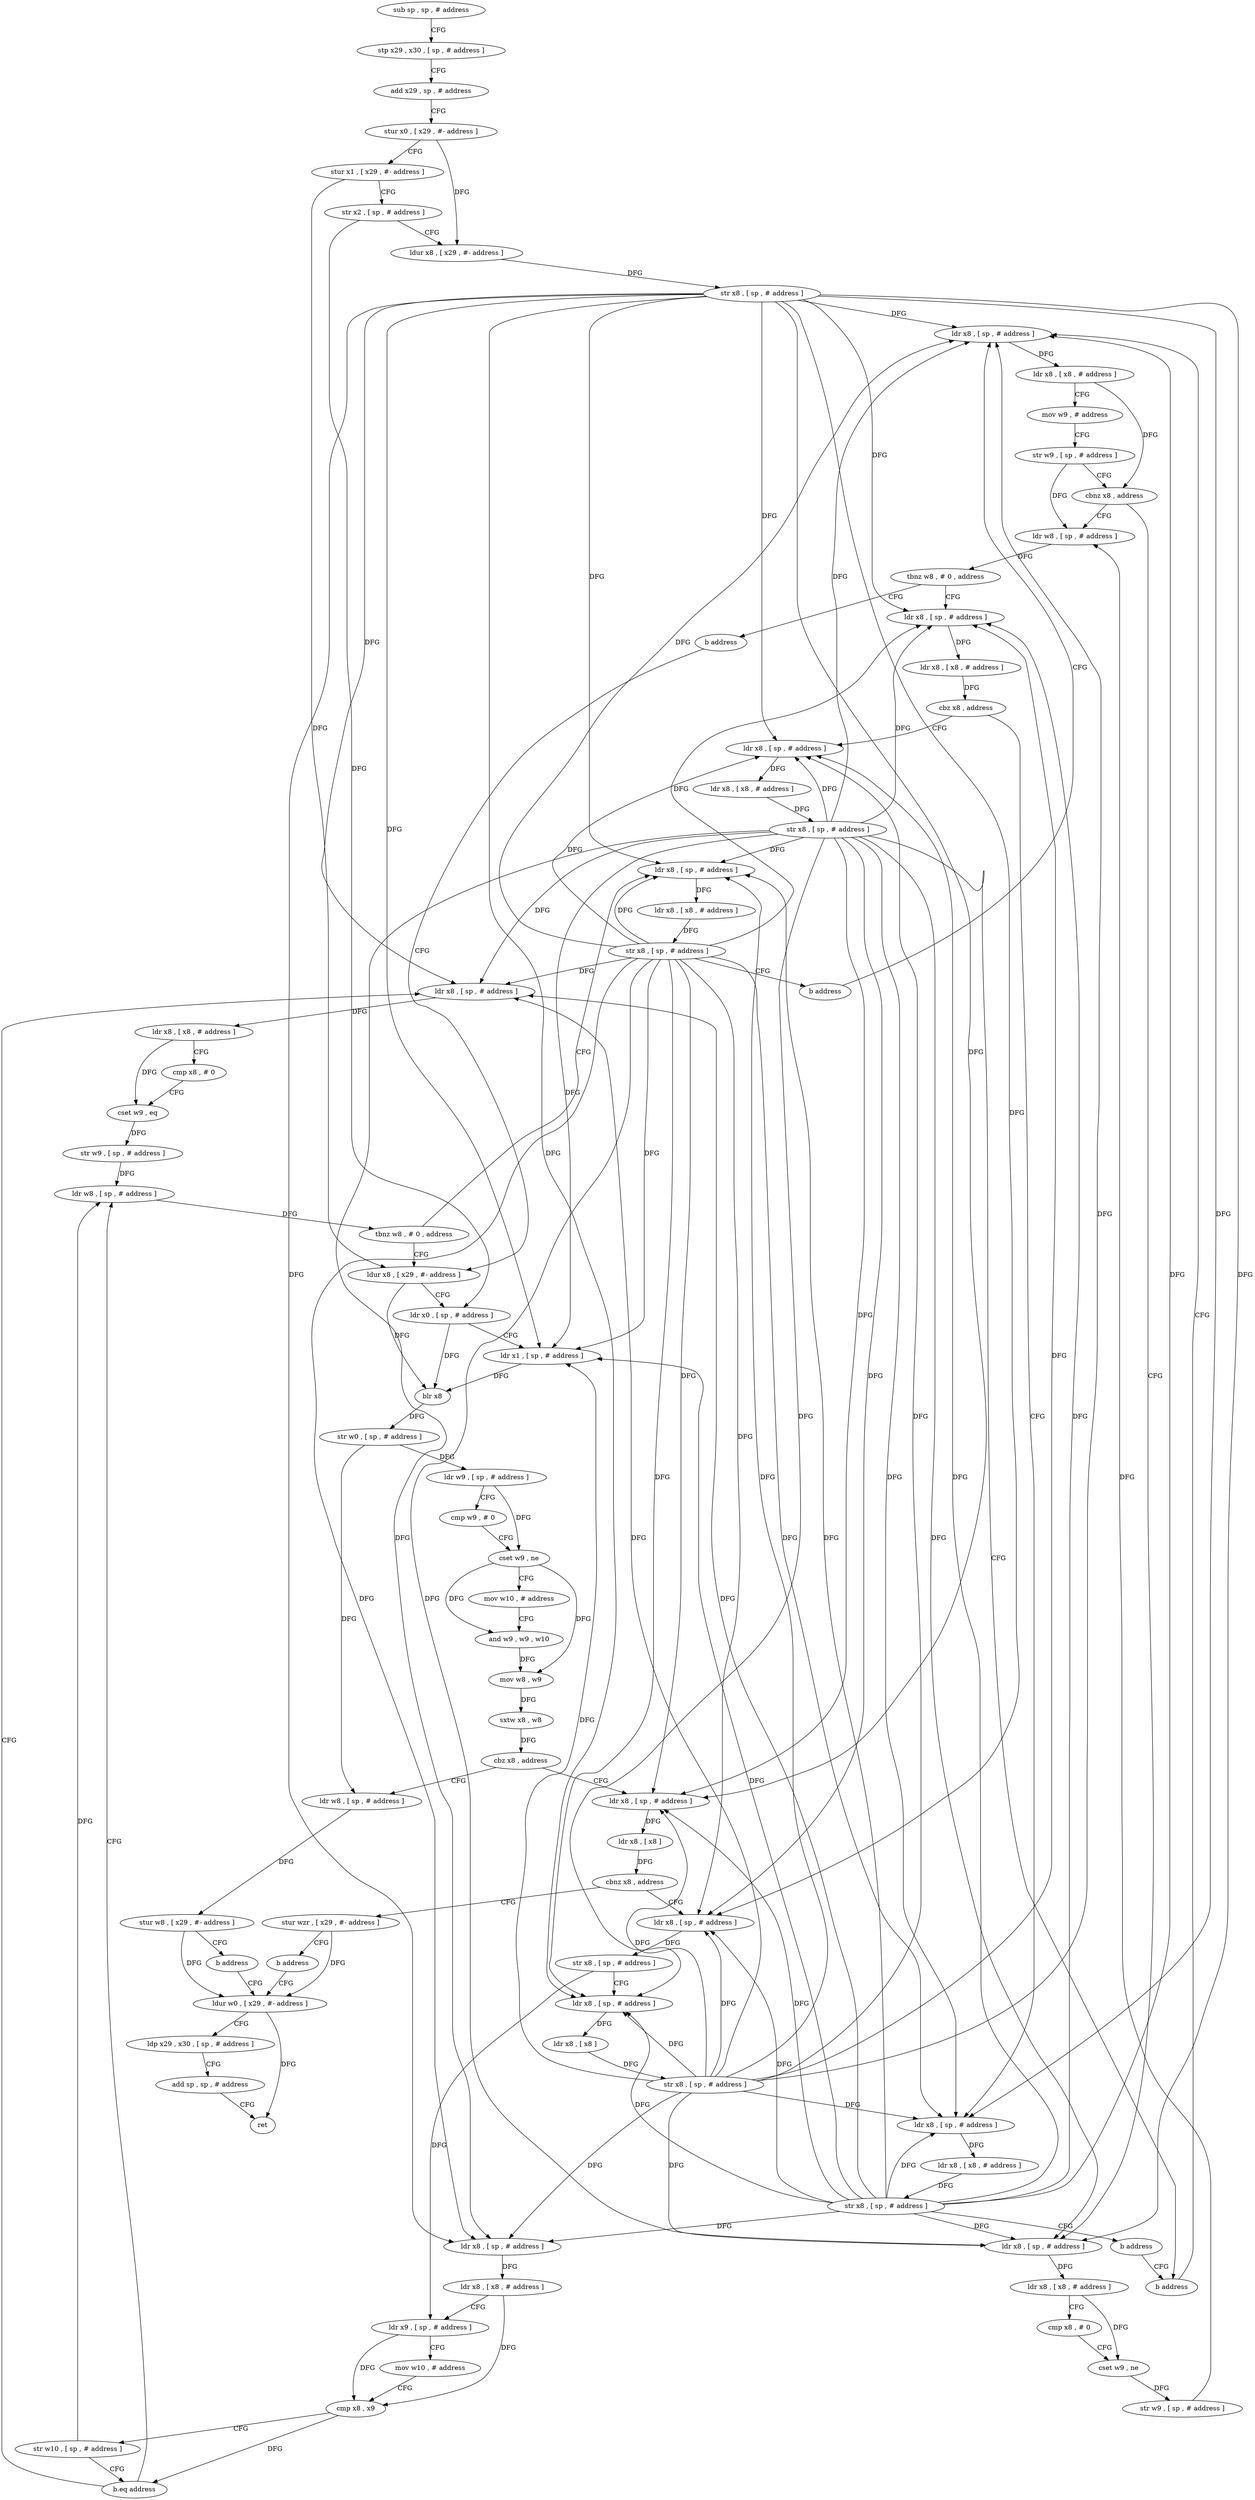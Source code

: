 digraph "func" {
"4252212" [label = "sub sp , sp , # address" ]
"4252216" [label = "stp x29 , x30 , [ sp , # address ]" ]
"4252220" [label = "add x29 , sp , # address" ]
"4252224" [label = "stur x0 , [ x29 , #- address ]" ]
"4252228" [label = "stur x1 , [ x29 , #- address ]" ]
"4252232" [label = "str x2 , [ sp , # address ]" ]
"4252236" [label = "ldur x8 , [ x29 , #- address ]" ]
"4252240" [label = "str x8 , [ sp , # address ]" ]
"4252244" [label = "ldr x8 , [ sp , # address ]" ]
"4252284" [label = "ldr w8 , [ sp , # address ]" ]
"4252288" [label = "tbnz w8 , # 0 , address" ]
"4252296" [label = "ldr x8 , [ sp , # address ]" ]
"4252292" [label = "b address" ]
"4252264" [label = "ldr x8 , [ sp , # address ]" ]
"4252268" [label = "ldr x8 , [ x8 , # address ]" ]
"4252272" [label = "cmp x8 , # 0" ]
"4252276" [label = "cset w9 , ne" ]
"4252280" [label = "str w9 , [ sp , # address ]" ]
"4252300" [label = "ldr x8 , [ x8 , # address ]" ]
"4252304" [label = "cbz x8 , address" ]
"4252324" [label = "ldr x8 , [ sp , # address ]" ]
"4252308" [label = "ldr x8 , [ sp , # address ]" ]
"4252340" [label = "ldur x8 , [ x29 , #- address ]" ]
"4252328" [label = "ldr x8 , [ x8 , # address ]" ]
"4252332" [label = "str x8 , [ sp , # address ]" ]
"4252336" [label = "b address" ]
"4252312" [label = "ldr x8 , [ x8 , # address ]" ]
"4252316" [label = "str x8 , [ sp , # address ]" ]
"4252320" [label = "b address" ]
"4252344" [label = "ldr x0 , [ sp , # address ]" ]
"4252348" [label = "ldr x1 , [ sp , # address ]" ]
"4252352" [label = "blr x8" ]
"4252356" [label = "str w0 , [ sp , # address ]" ]
"4252360" [label = "ldr w9 , [ sp , # address ]" ]
"4252364" [label = "cmp w9 , # 0" ]
"4252368" [label = "cset w9 , ne" ]
"4252372" [label = "mov w10 , # address" ]
"4252376" [label = "and w9 , w9 , w10" ]
"4252380" [label = "mov w8 , w9" ]
"4252384" [label = "sxtw x8 , w8" ]
"4252388" [label = "cbz x8 , address" ]
"4252404" [label = "ldr x8 , [ sp , # address ]" ]
"4252392" [label = "ldr w8 , [ sp , # address ]" ]
"4252248" [label = "ldr x8 , [ x8 , # address ]" ]
"4252252" [label = "mov w9 , # address" ]
"4252256" [label = "str w9 , [ sp , # address ]" ]
"4252260" [label = "cbnz x8 , address" ]
"4252408" [label = "ldr x8 , [ x8 ]" ]
"4252412" [label = "cbnz x8 , address" ]
"4252424" [label = "ldr x8 , [ sp , # address ]" ]
"4252416" [label = "stur wzr , [ x29 , #- address ]" ]
"4252396" [label = "stur w8 , [ x29 , #- address ]" ]
"4252400" [label = "b address" ]
"4252516" [label = "ldur w0 , [ x29 , #- address ]" ]
"4252428" [label = "str x8 , [ sp , # address ]" ]
"4252432" [label = "ldr x8 , [ sp , # address ]" ]
"4252436" [label = "ldr x8 , [ x8 ]" ]
"4252440" [label = "str x8 , [ sp , # address ]" ]
"4252444" [label = "ldr x8 , [ sp , # address ]" ]
"4252448" [label = "ldr x8 , [ x8 , # address ]" ]
"4252452" [label = "ldr x9 , [ sp , # address ]" ]
"4252456" [label = "mov w10 , # address" ]
"4252460" [label = "cmp x8 , x9" ]
"4252464" [label = "str w10 , [ sp , # address ]" ]
"4252468" [label = "b.eq address" ]
"4252492" [label = "ldr w8 , [ sp , # address ]" ]
"4252472" [label = "ldr x8 , [ sp , # address ]" ]
"4252420" [label = "b address" ]
"4252520" [label = "ldp x29 , x30 , [ sp , # address ]" ]
"4252524" [label = "add sp , sp , # address" ]
"4252528" [label = "ret" ]
"4252496" [label = "tbnz w8 , # 0 , address" ]
"4252500" [label = "ldr x8 , [ sp , # address ]" ]
"4252476" [label = "ldr x8 , [ x8 , # address ]" ]
"4252480" [label = "cmp x8 , # 0" ]
"4252484" [label = "cset w9 , eq" ]
"4252488" [label = "str w9 , [ sp , # address ]" ]
"4252504" [label = "ldr x8 , [ x8 , # address ]" ]
"4252508" [label = "str x8 , [ sp , # address ]" ]
"4252512" [label = "b address" ]
"4252212" -> "4252216" [ label = "CFG" ]
"4252216" -> "4252220" [ label = "CFG" ]
"4252220" -> "4252224" [ label = "CFG" ]
"4252224" -> "4252228" [ label = "CFG" ]
"4252224" -> "4252236" [ label = "DFG" ]
"4252228" -> "4252232" [ label = "CFG" ]
"4252228" -> "4252340" [ label = "DFG" ]
"4252232" -> "4252236" [ label = "CFG" ]
"4252232" -> "4252344" [ label = "DFG" ]
"4252236" -> "4252240" [ label = "DFG" ]
"4252240" -> "4252244" [ label = "DFG" ]
"4252240" -> "4252264" [ label = "DFG" ]
"4252240" -> "4252296" [ label = "DFG" ]
"4252240" -> "4252324" [ label = "DFG" ]
"4252240" -> "4252308" [ label = "DFG" ]
"4252240" -> "4252348" [ label = "DFG" ]
"4252240" -> "4252404" [ label = "DFG" ]
"4252240" -> "4252424" [ label = "DFG" ]
"4252240" -> "4252432" [ label = "DFG" ]
"4252240" -> "4252444" [ label = "DFG" ]
"4252240" -> "4252472" [ label = "DFG" ]
"4252240" -> "4252500" [ label = "DFG" ]
"4252244" -> "4252248" [ label = "DFG" ]
"4252284" -> "4252288" [ label = "DFG" ]
"4252288" -> "4252296" [ label = "CFG" ]
"4252288" -> "4252292" [ label = "CFG" ]
"4252296" -> "4252300" [ label = "DFG" ]
"4252292" -> "4252340" [ label = "CFG" ]
"4252264" -> "4252268" [ label = "DFG" ]
"4252268" -> "4252272" [ label = "CFG" ]
"4252268" -> "4252276" [ label = "DFG" ]
"4252272" -> "4252276" [ label = "CFG" ]
"4252276" -> "4252280" [ label = "DFG" ]
"4252280" -> "4252284" [ label = "DFG" ]
"4252300" -> "4252304" [ label = "DFG" ]
"4252304" -> "4252324" [ label = "CFG" ]
"4252304" -> "4252308" [ label = "CFG" ]
"4252324" -> "4252328" [ label = "DFG" ]
"4252308" -> "4252312" [ label = "DFG" ]
"4252340" -> "4252344" [ label = "CFG" ]
"4252340" -> "4252352" [ label = "DFG" ]
"4252328" -> "4252332" [ label = "DFG" ]
"4252332" -> "4252336" [ label = "CFG" ]
"4252332" -> "4252244" [ label = "DFG" ]
"4252332" -> "4252264" [ label = "DFG" ]
"4252332" -> "4252296" [ label = "DFG" ]
"4252332" -> "4252324" [ label = "DFG" ]
"4252332" -> "4252308" [ label = "DFG" ]
"4252332" -> "4252348" [ label = "DFG" ]
"4252332" -> "4252404" [ label = "DFG" ]
"4252332" -> "4252424" [ label = "DFG" ]
"4252332" -> "4252432" [ label = "DFG" ]
"4252332" -> "4252444" [ label = "DFG" ]
"4252332" -> "4252472" [ label = "DFG" ]
"4252332" -> "4252500" [ label = "DFG" ]
"4252336" -> "4252244" [ label = "CFG" ]
"4252312" -> "4252316" [ label = "DFG" ]
"4252316" -> "4252320" [ label = "CFG" ]
"4252316" -> "4252244" [ label = "DFG" ]
"4252316" -> "4252264" [ label = "DFG" ]
"4252316" -> "4252296" [ label = "DFG" ]
"4252316" -> "4252324" [ label = "DFG" ]
"4252316" -> "4252308" [ label = "DFG" ]
"4252316" -> "4252348" [ label = "DFG" ]
"4252316" -> "4252404" [ label = "DFG" ]
"4252316" -> "4252424" [ label = "DFG" ]
"4252316" -> "4252432" [ label = "DFG" ]
"4252316" -> "4252444" [ label = "DFG" ]
"4252316" -> "4252472" [ label = "DFG" ]
"4252316" -> "4252500" [ label = "DFG" ]
"4252320" -> "4252336" [ label = "CFG" ]
"4252344" -> "4252348" [ label = "CFG" ]
"4252344" -> "4252352" [ label = "DFG" ]
"4252348" -> "4252352" [ label = "DFG" ]
"4252352" -> "4252356" [ label = "DFG" ]
"4252356" -> "4252360" [ label = "DFG" ]
"4252356" -> "4252392" [ label = "DFG" ]
"4252360" -> "4252364" [ label = "CFG" ]
"4252360" -> "4252368" [ label = "DFG" ]
"4252364" -> "4252368" [ label = "CFG" ]
"4252368" -> "4252372" [ label = "CFG" ]
"4252368" -> "4252376" [ label = "DFG" ]
"4252368" -> "4252380" [ label = "DFG" ]
"4252372" -> "4252376" [ label = "CFG" ]
"4252376" -> "4252380" [ label = "DFG" ]
"4252380" -> "4252384" [ label = "DFG" ]
"4252384" -> "4252388" [ label = "DFG" ]
"4252388" -> "4252404" [ label = "CFG" ]
"4252388" -> "4252392" [ label = "CFG" ]
"4252404" -> "4252408" [ label = "DFG" ]
"4252392" -> "4252396" [ label = "DFG" ]
"4252248" -> "4252252" [ label = "CFG" ]
"4252248" -> "4252260" [ label = "DFG" ]
"4252252" -> "4252256" [ label = "CFG" ]
"4252256" -> "4252260" [ label = "CFG" ]
"4252256" -> "4252284" [ label = "DFG" ]
"4252260" -> "4252284" [ label = "CFG" ]
"4252260" -> "4252264" [ label = "CFG" ]
"4252408" -> "4252412" [ label = "DFG" ]
"4252412" -> "4252424" [ label = "CFG" ]
"4252412" -> "4252416" [ label = "CFG" ]
"4252424" -> "4252428" [ label = "DFG" ]
"4252416" -> "4252420" [ label = "CFG" ]
"4252416" -> "4252516" [ label = "DFG" ]
"4252396" -> "4252400" [ label = "CFG" ]
"4252396" -> "4252516" [ label = "DFG" ]
"4252400" -> "4252516" [ label = "CFG" ]
"4252516" -> "4252520" [ label = "CFG" ]
"4252516" -> "4252528" [ label = "DFG" ]
"4252428" -> "4252432" [ label = "CFG" ]
"4252428" -> "4252452" [ label = "DFG" ]
"4252432" -> "4252436" [ label = "DFG" ]
"4252436" -> "4252440" [ label = "DFG" ]
"4252440" -> "4252444" [ label = "DFG" ]
"4252440" -> "4252244" [ label = "DFG" ]
"4252440" -> "4252264" [ label = "DFG" ]
"4252440" -> "4252296" [ label = "DFG" ]
"4252440" -> "4252324" [ label = "DFG" ]
"4252440" -> "4252308" [ label = "DFG" ]
"4252440" -> "4252348" [ label = "DFG" ]
"4252440" -> "4252404" [ label = "DFG" ]
"4252440" -> "4252424" [ label = "DFG" ]
"4252440" -> "4252432" [ label = "DFG" ]
"4252440" -> "4252472" [ label = "DFG" ]
"4252440" -> "4252500" [ label = "DFG" ]
"4252444" -> "4252448" [ label = "DFG" ]
"4252448" -> "4252452" [ label = "CFG" ]
"4252448" -> "4252460" [ label = "DFG" ]
"4252452" -> "4252456" [ label = "CFG" ]
"4252452" -> "4252460" [ label = "DFG" ]
"4252456" -> "4252460" [ label = "CFG" ]
"4252460" -> "4252464" [ label = "CFG" ]
"4252460" -> "4252468" [ label = "DFG" ]
"4252464" -> "4252468" [ label = "CFG" ]
"4252464" -> "4252492" [ label = "DFG" ]
"4252468" -> "4252492" [ label = "CFG" ]
"4252468" -> "4252472" [ label = "CFG" ]
"4252492" -> "4252496" [ label = "DFG" ]
"4252472" -> "4252476" [ label = "DFG" ]
"4252420" -> "4252516" [ label = "CFG" ]
"4252520" -> "4252524" [ label = "CFG" ]
"4252524" -> "4252528" [ label = "CFG" ]
"4252496" -> "4252340" [ label = "CFG" ]
"4252496" -> "4252500" [ label = "CFG" ]
"4252500" -> "4252504" [ label = "DFG" ]
"4252476" -> "4252480" [ label = "CFG" ]
"4252476" -> "4252484" [ label = "DFG" ]
"4252480" -> "4252484" [ label = "CFG" ]
"4252484" -> "4252488" [ label = "DFG" ]
"4252488" -> "4252492" [ label = "DFG" ]
"4252504" -> "4252508" [ label = "DFG" ]
"4252508" -> "4252512" [ label = "CFG" ]
"4252508" -> "4252244" [ label = "DFG" ]
"4252508" -> "4252264" [ label = "DFG" ]
"4252508" -> "4252296" [ label = "DFG" ]
"4252508" -> "4252324" [ label = "DFG" ]
"4252508" -> "4252308" [ label = "DFG" ]
"4252508" -> "4252348" [ label = "DFG" ]
"4252508" -> "4252404" [ label = "DFG" ]
"4252508" -> "4252424" [ label = "DFG" ]
"4252508" -> "4252432" [ label = "DFG" ]
"4252508" -> "4252444" [ label = "DFG" ]
"4252508" -> "4252472" [ label = "DFG" ]
"4252508" -> "4252500" [ label = "DFG" ]
"4252512" -> "4252244" [ label = "CFG" ]
}
